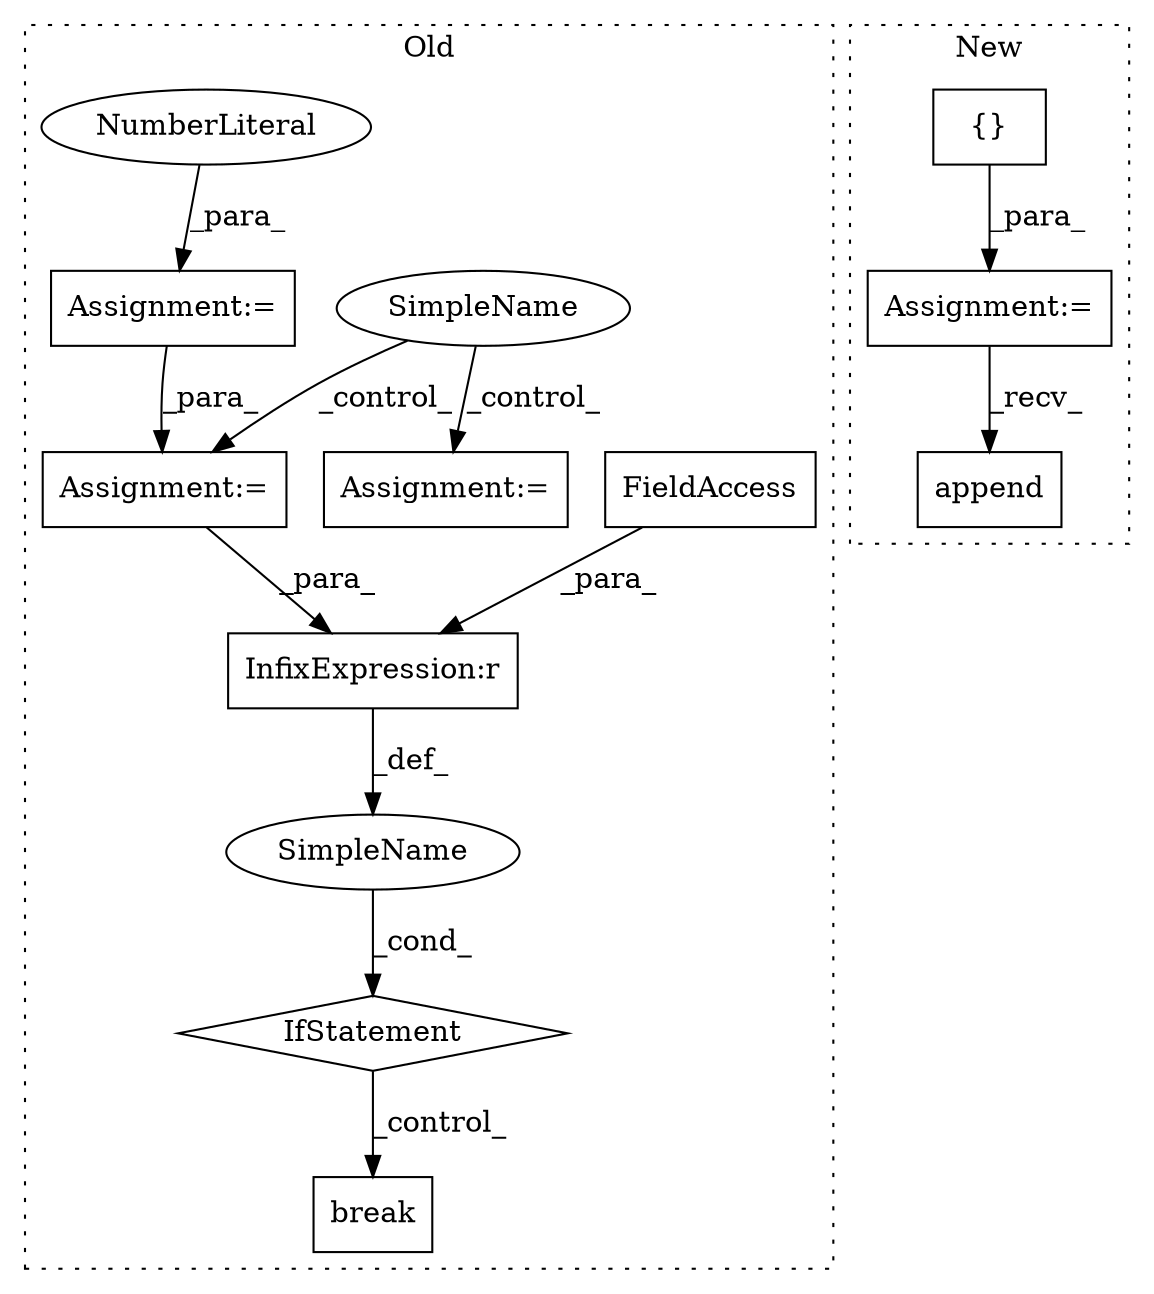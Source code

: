digraph G {
subgraph cluster0 {
1 [label="break" a="10" s="1663" l="6" shape="box"];
3 [label="IfStatement" a="25" s="1626,1647" l="4,2" shape="diamond"];
4 [label="SimpleName" a="42" s="" l="" shape="ellipse"];
7 [label="InfixExpression:r" a="27" s="1637" l="4" shape="box"];
8 [label="FieldAccess" a="22" s="1641" l="6" shape="box"];
9 [label="Assignment:=" a="7" s="1599" l="2" shape="box"];
10 [label="SimpleName" a="42" s="" l="" shape="ellipse"];
11 [label="Assignment:=" a="7" s="1556" l="1" shape="box"];
12 [label="Assignment:=" a="7" s="1136" l="1" shape="box"];
13 [label="NumberLiteral" a="34" s="1137" l="1" shape="ellipse"];
label = "Old";
style="dotted";
}
subgraph cluster1 {
2 [label="append" a="32" s="1580,1612" l="7,1" shape="box"];
5 [label="Assignment:=" a="7" s="1137" l="1" shape="box"];
6 [label="{}" a="4" s="1147" l="2" shape="box"];
label = "New";
style="dotted";
}
3 -> 1 [label="_control_"];
4 -> 3 [label="_cond_"];
5 -> 2 [label="_recv_"];
6 -> 5 [label="_para_"];
7 -> 4 [label="_def_"];
8 -> 7 [label="_para_"];
9 -> 7 [label="_para_"];
10 -> 11 [label="_control_"];
10 -> 9 [label="_control_"];
12 -> 9 [label="_para_"];
13 -> 12 [label="_para_"];
}